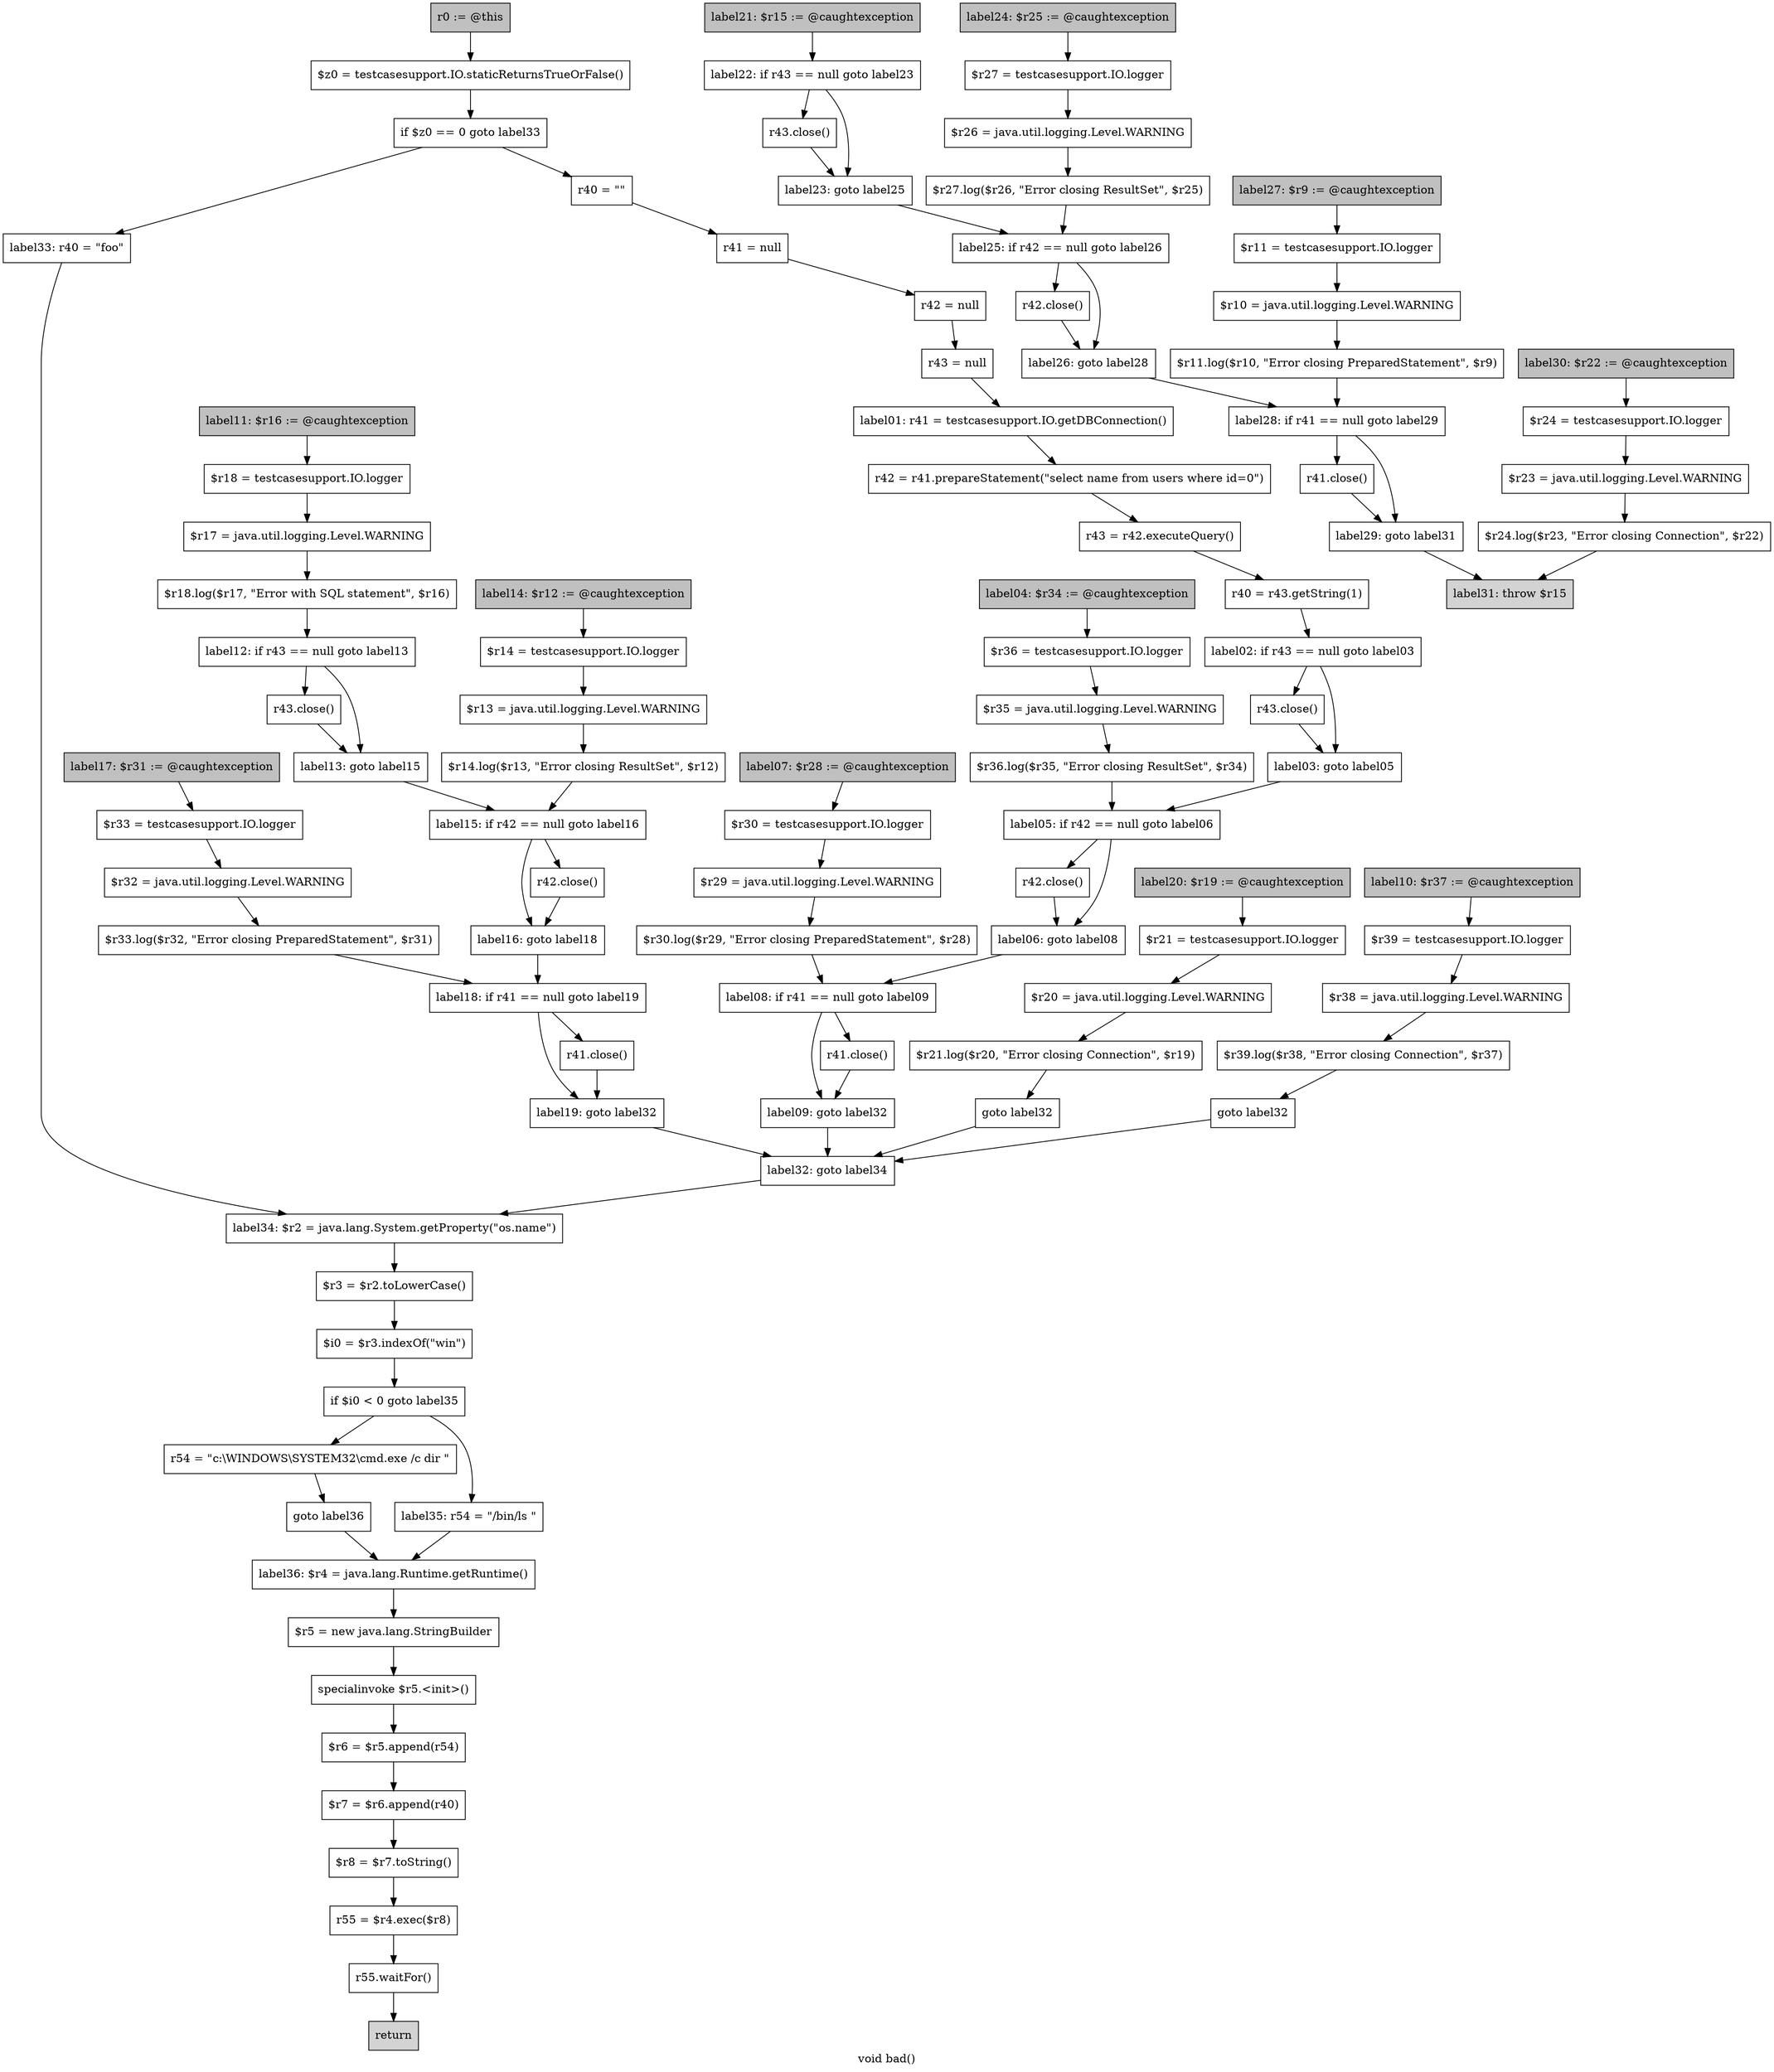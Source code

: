 digraph "void bad()" {
    label="void bad()";
    node [shape=box];
    "0" [style=filled,fillcolor=gray,label="r0 := @this",];
    "1" [label="$z0 = testcasesupport.IO.staticReturnsTrueOrFalse()",];
    "0"->"1";
    "2" [label="if $z0 == 0 goto label33",];
    "1"->"2";
    "3" [label="r40 = \"\"",];
    "2"->"3";
    "83" [label="label33: r40 = \"foo\"",];
    "2"->"83";
    "4" [label="r41 = null",];
    "3"->"4";
    "5" [label="r42 = null",];
    "4"->"5";
    "6" [label="r43 = null",];
    "5"->"6";
    "7" [label="label01: r41 = testcasesupport.IO.getDBConnection()",];
    "6"->"7";
    "8" [label="r42 = r41.prepareStatement(\"select name from users where id=0\")",];
    "7"->"8";
    "9" [label="r43 = r42.executeQuery()",];
    "8"->"9";
    "10" [label="r40 = r43.getString(1)",];
    "9"->"10";
    "11" [label="label02: if r43 == null goto label03",];
    "10"->"11";
    "12" [label="r43.close()",];
    "11"->"12";
    "13" [label="label03: goto label05",];
    "11"->"13";
    "12"->"13";
    "18" [label="label05: if r42 == null goto label06",];
    "13"->"18";
    "14" [style=filled,fillcolor=gray,label="label04: $r34 := @caughtexception",];
    "15" [label="$r36 = testcasesupport.IO.logger",];
    "14"->"15";
    "16" [label="$r35 = java.util.logging.Level.WARNING",];
    "15"->"16";
    "17" [label="$r36.log($r35, \"Error closing ResultSet\", $r34)",];
    "16"->"17";
    "17"->"18";
    "19" [label="r42.close()",];
    "18"->"19";
    "20" [label="label06: goto label08",];
    "18"->"20";
    "19"->"20";
    "25" [label="label08: if r41 == null goto label09",];
    "20"->"25";
    "21" [style=filled,fillcolor=gray,label="label07: $r28 := @caughtexception",];
    "22" [label="$r30 = testcasesupport.IO.logger",];
    "21"->"22";
    "23" [label="$r29 = java.util.logging.Level.WARNING",];
    "22"->"23";
    "24" [label="$r30.log($r29, \"Error closing PreparedStatement\", $r28)",];
    "23"->"24";
    "24"->"25";
    "26" [label="r41.close()",];
    "25"->"26";
    "27" [label="label09: goto label32",];
    "25"->"27";
    "26"->"27";
    "82" [label="label32: goto label34",];
    "27"->"82";
    "28" [style=filled,fillcolor=gray,label="label10: $r37 := @caughtexception",];
    "29" [label="$r39 = testcasesupport.IO.logger",];
    "28"->"29";
    "30" [label="$r38 = java.util.logging.Level.WARNING",];
    "29"->"30";
    "31" [label="$r39.log($r38, \"Error closing Connection\", $r37)",];
    "30"->"31";
    "32" [label="goto label32",];
    "31"->"32";
    "32"->"82";
    "33" [style=filled,fillcolor=gray,label="label11: $r16 := @caughtexception",];
    "34" [label="$r18 = testcasesupport.IO.logger",];
    "33"->"34";
    "35" [label="$r17 = java.util.logging.Level.WARNING",];
    "34"->"35";
    "36" [label="$r18.log($r17, \"Error with SQL statement\", $r16)",];
    "35"->"36";
    "37" [label="label12: if r43 == null goto label13",];
    "36"->"37";
    "38" [label="r43.close()",];
    "37"->"38";
    "39" [label="label13: goto label15",];
    "37"->"39";
    "38"->"39";
    "44" [label="label15: if r42 == null goto label16",];
    "39"->"44";
    "40" [style=filled,fillcolor=gray,label="label14: $r12 := @caughtexception",];
    "41" [label="$r14 = testcasesupport.IO.logger",];
    "40"->"41";
    "42" [label="$r13 = java.util.logging.Level.WARNING",];
    "41"->"42";
    "43" [label="$r14.log($r13, \"Error closing ResultSet\", $r12)",];
    "42"->"43";
    "43"->"44";
    "45" [label="r42.close()",];
    "44"->"45";
    "46" [label="label16: goto label18",];
    "44"->"46";
    "45"->"46";
    "51" [label="label18: if r41 == null goto label19",];
    "46"->"51";
    "47" [style=filled,fillcolor=gray,label="label17: $r31 := @caughtexception",];
    "48" [label="$r33 = testcasesupport.IO.logger",];
    "47"->"48";
    "49" [label="$r32 = java.util.logging.Level.WARNING",];
    "48"->"49";
    "50" [label="$r33.log($r32, \"Error closing PreparedStatement\", $r31)",];
    "49"->"50";
    "50"->"51";
    "52" [label="r41.close()",];
    "51"->"52";
    "53" [label="label19: goto label32",];
    "51"->"53";
    "52"->"53";
    "53"->"82";
    "54" [style=filled,fillcolor=gray,label="label20: $r19 := @caughtexception",];
    "55" [label="$r21 = testcasesupport.IO.logger",];
    "54"->"55";
    "56" [label="$r20 = java.util.logging.Level.WARNING",];
    "55"->"56";
    "57" [label="$r21.log($r20, \"Error closing Connection\", $r19)",];
    "56"->"57";
    "58" [label="goto label32",];
    "57"->"58";
    "58"->"82";
    "59" [style=filled,fillcolor=gray,label="label21: $r15 := @caughtexception",];
    "60" [label="label22: if r43 == null goto label23",];
    "59"->"60";
    "61" [label="r43.close()",];
    "60"->"61";
    "62" [label="label23: goto label25",];
    "60"->"62";
    "61"->"62";
    "67" [label="label25: if r42 == null goto label26",];
    "62"->"67";
    "63" [style=filled,fillcolor=gray,label="label24: $r25 := @caughtexception",];
    "64" [label="$r27 = testcasesupport.IO.logger",];
    "63"->"64";
    "65" [label="$r26 = java.util.logging.Level.WARNING",];
    "64"->"65";
    "66" [label="$r27.log($r26, \"Error closing ResultSet\", $r25)",];
    "65"->"66";
    "66"->"67";
    "68" [label="r42.close()",];
    "67"->"68";
    "69" [label="label26: goto label28",];
    "67"->"69";
    "68"->"69";
    "74" [label="label28: if r41 == null goto label29",];
    "69"->"74";
    "70" [style=filled,fillcolor=gray,label="label27: $r9 := @caughtexception",];
    "71" [label="$r11 = testcasesupport.IO.logger",];
    "70"->"71";
    "72" [label="$r10 = java.util.logging.Level.WARNING",];
    "71"->"72";
    "73" [label="$r11.log($r10, \"Error closing PreparedStatement\", $r9)",];
    "72"->"73";
    "73"->"74";
    "75" [label="r41.close()",];
    "74"->"75";
    "76" [label="label29: goto label31",];
    "74"->"76";
    "75"->"76";
    "81" [style=filled,fillcolor=lightgray,label="label31: throw $r15",];
    "76"->"81";
    "77" [style=filled,fillcolor=gray,label="label30: $r22 := @caughtexception",];
    "78" [label="$r24 = testcasesupport.IO.logger",];
    "77"->"78";
    "79" [label="$r23 = java.util.logging.Level.WARNING",];
    "78"->"79";
    "80" [label="$r24.log($r23, \"Error closing Connection\", $r22)",];
    "79"->"80";
    "80"->"81";
    "84" [label="label34: $r2 = java.lang.System.getProperty(\"os.name\")",];
    "82"->"84";
    "83"->"84";
    "85" [label="$r3 = $r2.toLowerCase()",];
    "84"->"85";
    "86" [label="$i0 = $r3.indexOf(\"win\")",];
    "85"->"86";
    "87" [label="if $i0 < 0 goto label35",];
    "86"->"87";
    "88" [label="r54 = \"c:\\WINDOWS\\SYSTEM32\\cmd.exe /c dir \"",];
    "87"->"88";
    "90" [label="label35: r54 = \"/bin/ls \"",];
    "87"->"90";
    "89" [label="goto label36",];
    "88"->"89";
    "91" [label="label36: $r4 = java.lang.Runtime.getRuntime()",];
    "89"->"91";
    "90"->"91";
    "92" [label="$r5 = new java.lang.StringBuilder",];
    "91"->"92";
    "93" [label="specialinvoke $r5.<init>()",];
    "92"->"93";
    "94" [label="$r6 = $r5.append(r54)",];
    "93"->"94";
    "95" [label="$r7 = $r6.append(r40)",];
    "94"->"95";
    "96" [label="$r8 = $r7.toString()",];
    "95"->"96";
    "97" [label="r55 = $r4.exec($r8)",];
    "96"->"97";
    "98" [label="r55.waitFor()",];
    "97"->"98";
    "99" [style=filled,fillcolor=lightgray,label="return",];
    "98"->"99";
}
